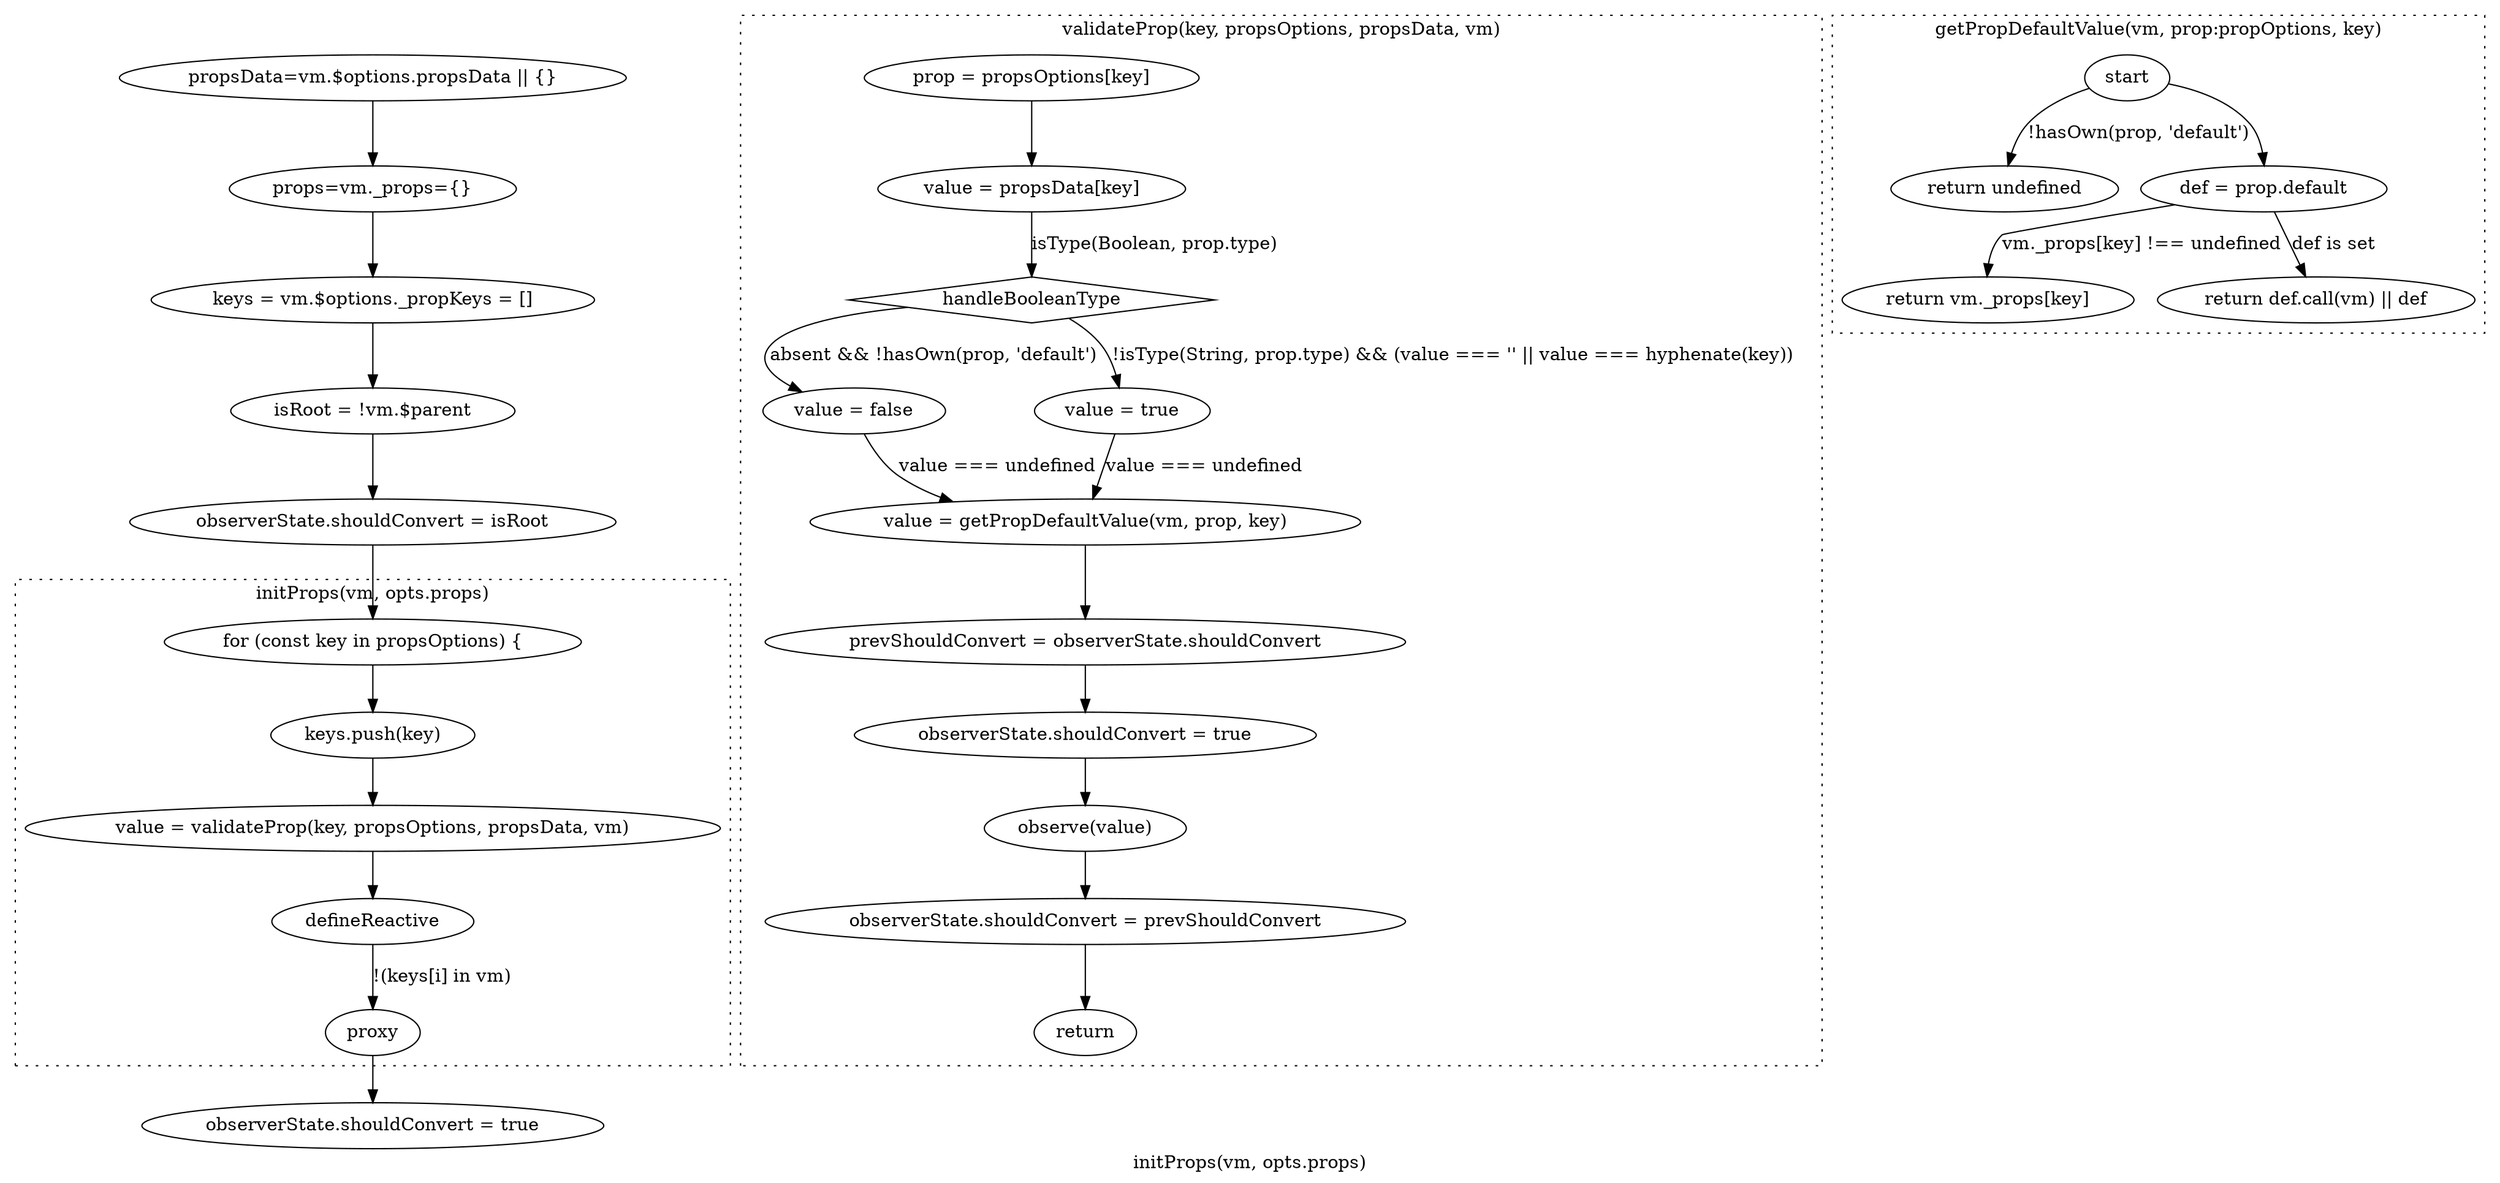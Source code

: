 digraph G {
    label="initProps(vm, opts.props)"

    getPropsData [
        label="propsData=vm.$options.propsData || {}"
    ]

    initProps [
        label="props=vm._props={}"
    ]

    getPropsData -> initProps

    initKeys [
        label="keys = vm.$options._propKeys = []"
    ]

    initProps -> initKeys

    // 判断是否是根节点
    isRoot [
        label="isRoot = !vm.$parent"
    ]

    initKeys -> isRoot

    setShoudConvert [
        label="observerState.shouldConvert = isRoot"
    ]

    isRoot -> setShoudConvert

    walkPropsOptions [
        label="for (const key in propsOptions) {"
    ]

    setShoudConvert -> walkPropsOptions

    subgraph cluster_walk {
        graph[style=dotted]

        saveKey [
            label="keys.push(key)"
        ]

        walkPropsOptions -> saveKey

        validateProp [
            label="value = validateProp(key, propsOptions, propsData, vm)"
        ]

        saveKey -> validateProp
        validateProp -> defineReactive

        defineReactive -> proxy [label="!(keys[i] in vm)"]
    }

    resetShouldConvert [
        label="observerState.shouldConvert = true"
    ]

    proxy -> resetShouldConvert

    subgraph cluster_validate {
        graph[style=dotted]
        label="validateProp(key, propsOptions, propsData, vm)"

        getProp [
            label="prop = propsOptions[key]"
        ]
        getValue [
            label="value = propsData[key]"
        ]

        getProp -> getValue

        handleBooleanType [
            shape=diamond
        ]

        getValue -> handleBooleanType [label="isType(Boolean, prop.type)"]

        // 处理 Boolean 类型
        resetValueBeFalse [
            label="value = false"
        ]
        resetValueBeTrue [
            label="value = true"
        ]

        handleBooleanType -> resetValueBeFalse [label="absent && !hasOwn(prop, 'default')"]
        handleBooleanType -> resetValueBeTrue [label="!isType(String, prop.type) && (value === '' || value === hyphenate(key))"]

        getDefaultValue [
            label="value = getPropDefaultValue(vm, prop, key)"
        ]

        resetValueBeFalse -> getDefaultValue [label="value === undefined"]
        resetValueBeTrue -> getDefaultValue [label="value === undefined"]
        getPrevShouldConvert [
            label="prevShouldConvert = observerState.shouldConvert"
        ]
        getDefaultValue -> getPrevShouldConvert
        resetShouldConvertBeTrue [
            label="observerState.shouldConvert = true"
        ]
        getPrevShouldConvert -> resetShouldConvertBeTrue
        observeValue [
            label="observe(value)"
        ]
        resetShouldConvertBeTrue -> observeValue

        resetShould [
            label="observerState.shouldConvert = prevShouldConvert"
        ]
        observeValue -> resetShould
        resetShould -> return
    }

    subgraph cluster_getDefaultProp {
        graph[style=dotted]
        label="getPropDefaultValue(vm, prop:propOptions, key)"

        returnUndefined [
            label="return undefined"
        ]

        start -> returnUndefined [label="!hasOwn(prop, 'default')"]

        getDef [
            label="def = prop.default"
        ]

        start -> getDef

        returnPropsValue [
            label="return vm._props[key]"
        ]
        getDef -> returnPropsValue [label="vm._props[key] !== undefined"]

        callDef [
            label="return def.call(vm) || def"
        ]
        getDef -> callDef [label="def is set"]
    }
}